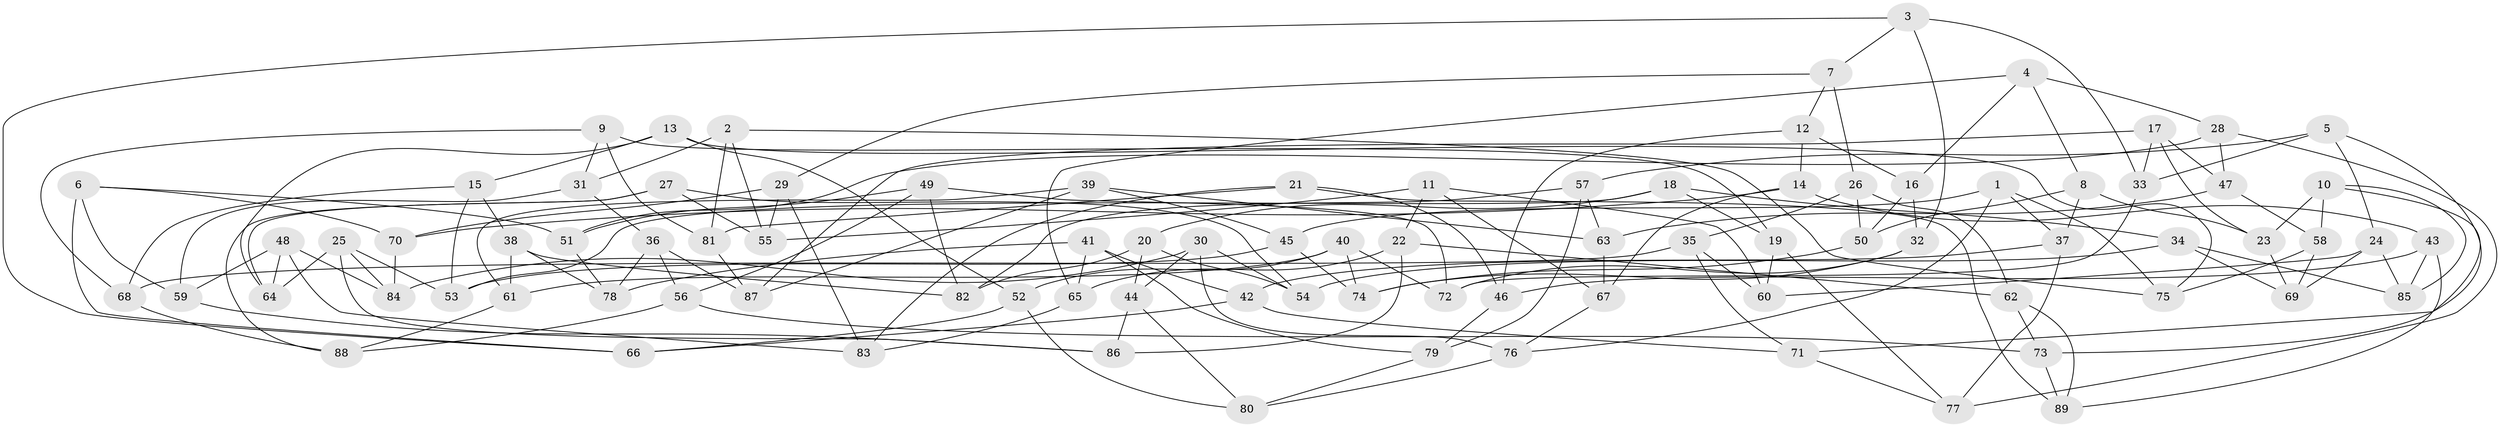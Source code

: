 // Generated by graph-tools (version 1.1) at 2025/58/03/09/25 04:58:54]
// undirected, 89 vertices, 178 edges
graph export_dot {
graph [start="1"]
  node [color=gray90,style=filled];
  1;
  2;
  3;
  4;
  5;
  6;
  7;
  8;
  9;
  10;
  11;
  12;
  13;
  14;
  15;
  16;
  17;
  18;
  19;
  20;
  21;
  22;
  23;
  24;
  25;
  26;
  27;
  28;
  29;
  30;
  31;
  32;
  33;
  34;
  35;
  36;
  37;
  38;
  39;
  40;
  41;
  42;
  43;
  44;
  45;
  46;
  47;
  48;
  49;
  50;
  51;
  52;
  53;
  54;
  55;
  56;
  57;
  58;
  59;
  60;
  61;
  62;
  63;
  64;
  65;
  66;
  67;
  68;
  69;
  70;
  71;
  72;
  73;
  74;
  75;
  76;
  77;
  78;
  79;
  80;
  81;
  82;
  83;
  84;
  85;
  86;
  87;
  88;
  89;
  1 -- 75;
  1 -- 76;
  1 -- 45;
  1 -- 37;
  2 -- 55;
  2 -- 75;
  2 -- 81;
  2 -- 31;
  3 -- 7;
  3 -- 33;
  3 -- 32;
  3 -- 66;
  4 -- 65;
  4 -- 28;
  4 -- 8;
  4 -- 16;
  5 -- 71;
  5 -- 24;
  5 -- 33;
  5 -- 57;
  6 -- 66;
  6 -- 70;
  6 -- 51;
  6 -- 59;
  7 -- 29;
  7 -- 12;
  7 -- 26;
  8 -- 23;
  8 -- 37;
  8 -- 50;
  9 -- 68;
  9 -- 31;
  9 -- 19;
  9 -- 81;
  10 -- 58;
  10 -- 23;
  10 -- 85;
  10 -- 73;
  11 -- 60;
  11 -- 55;
  11 -- 22;
  11 -- 67;
  12 -- 46;
  12 -- 14;
  12 -- 16;
  13 -- 52;
  13 -- 15;
  13 -- 64;
  13 -- 75;
  14 -- 67;
  14 -- 43;
  14 -- 70;
  15 -- 38;
  15 -- 68;
  15 -- 53;
  16 -- 50;
  16 -- 32;
  17 -- 23;
  17 -- 33;
  17 -- 87;
  17 -- 47;
  18 -- 20;
  18 -- 34;
  18 -- 53;
  18 -- 19;
  19 -- 77;
  19 -- 60;
  20 -- 44;
  20 -- 82;
  20 -- 54;
  21 -- 89;
  21 -- 83;
  21 -- 46;
  21 -- 81;
  22 -- 65;
  22 -- 62;
  22 -- 86;
  23 -- 69;
  24 -- 85;
  24 -- 60;
  24 -- 69;
  25 -- 64;
  25 -- 86;
  25 -- 53;
  25 -- 84;
  26 -- 35;
  26 -- 50;
  26 -- 62;
  27 -- 64;
  27 -- 55;
  27 -- 88;
  27 -- 54;
  28 -- 77;
  28 -- 47;
  28 -- 51;
  29 -- 70;
  29 -- 83;
  29 -- 55;
  30 -- 76;
  30 -- 54;
  30 -- 84;
  30 -- 44;
  31 -- 59;
  31 -- 36;
  32 -- 74;
  32 -- 72;
  33 -- 72;
  34 -- 69;
  34 -- 54;
  34 -- 85;
  35 -- 71;
  35 -- 68;
  35 -- 60;
  36 -- 78;
  36 -- 87;
  36 -- 56;
  37 -- 42;
  37 -- 77;
  38 -- 61;
  38 -- 82;
  38 -- 78;
  39 -- 45;
  39 -- 63;
  39 -- 61;
  39 -- 87;
  40 -- 74;
  40 -- 52;
  40 -- 61;
  40 -- 72;
  41 -- 65;
  41 -- 42;
  41 -- 79;
  41 -- 78;
  42 -- 66;
  42 -- 71;
  43 -- 85;
  43 -- 89;
  43 -- 46;
  44 -- 80;
  44 -- 86;
  45 -- 53;
  45 -- 74;
  46 -- 79;
  47 -- 63;
  47 -- 58;
  48 -- 83;
  48 -- 84;
  48 -- 64;
  48 -- 59;
  49 -- 72;
  49 -- 56;
  49 -- 51;
  49 -- 82;
  50 -- 74;
  51 -- 78;
  52 -- 66;
  52 -- 80;
  56 -- 73;
  56 -- 88;
  57 -- 82;
  57 -- 63;
  57 -- 79;
  58 -- 69;
  58 -- 75;
  59 -- 86;
  61 -- 88;
  62 -- 73;
  62 -- 89;
  63 -- 67;
  65 -- 83;
  67 -- 76;
  68 -- 88;
  70 -- 84;
  71 -- 77;
  73 -- 89;
  76 -- 80;
  79 -- 80;
  81 -- 87;
}

